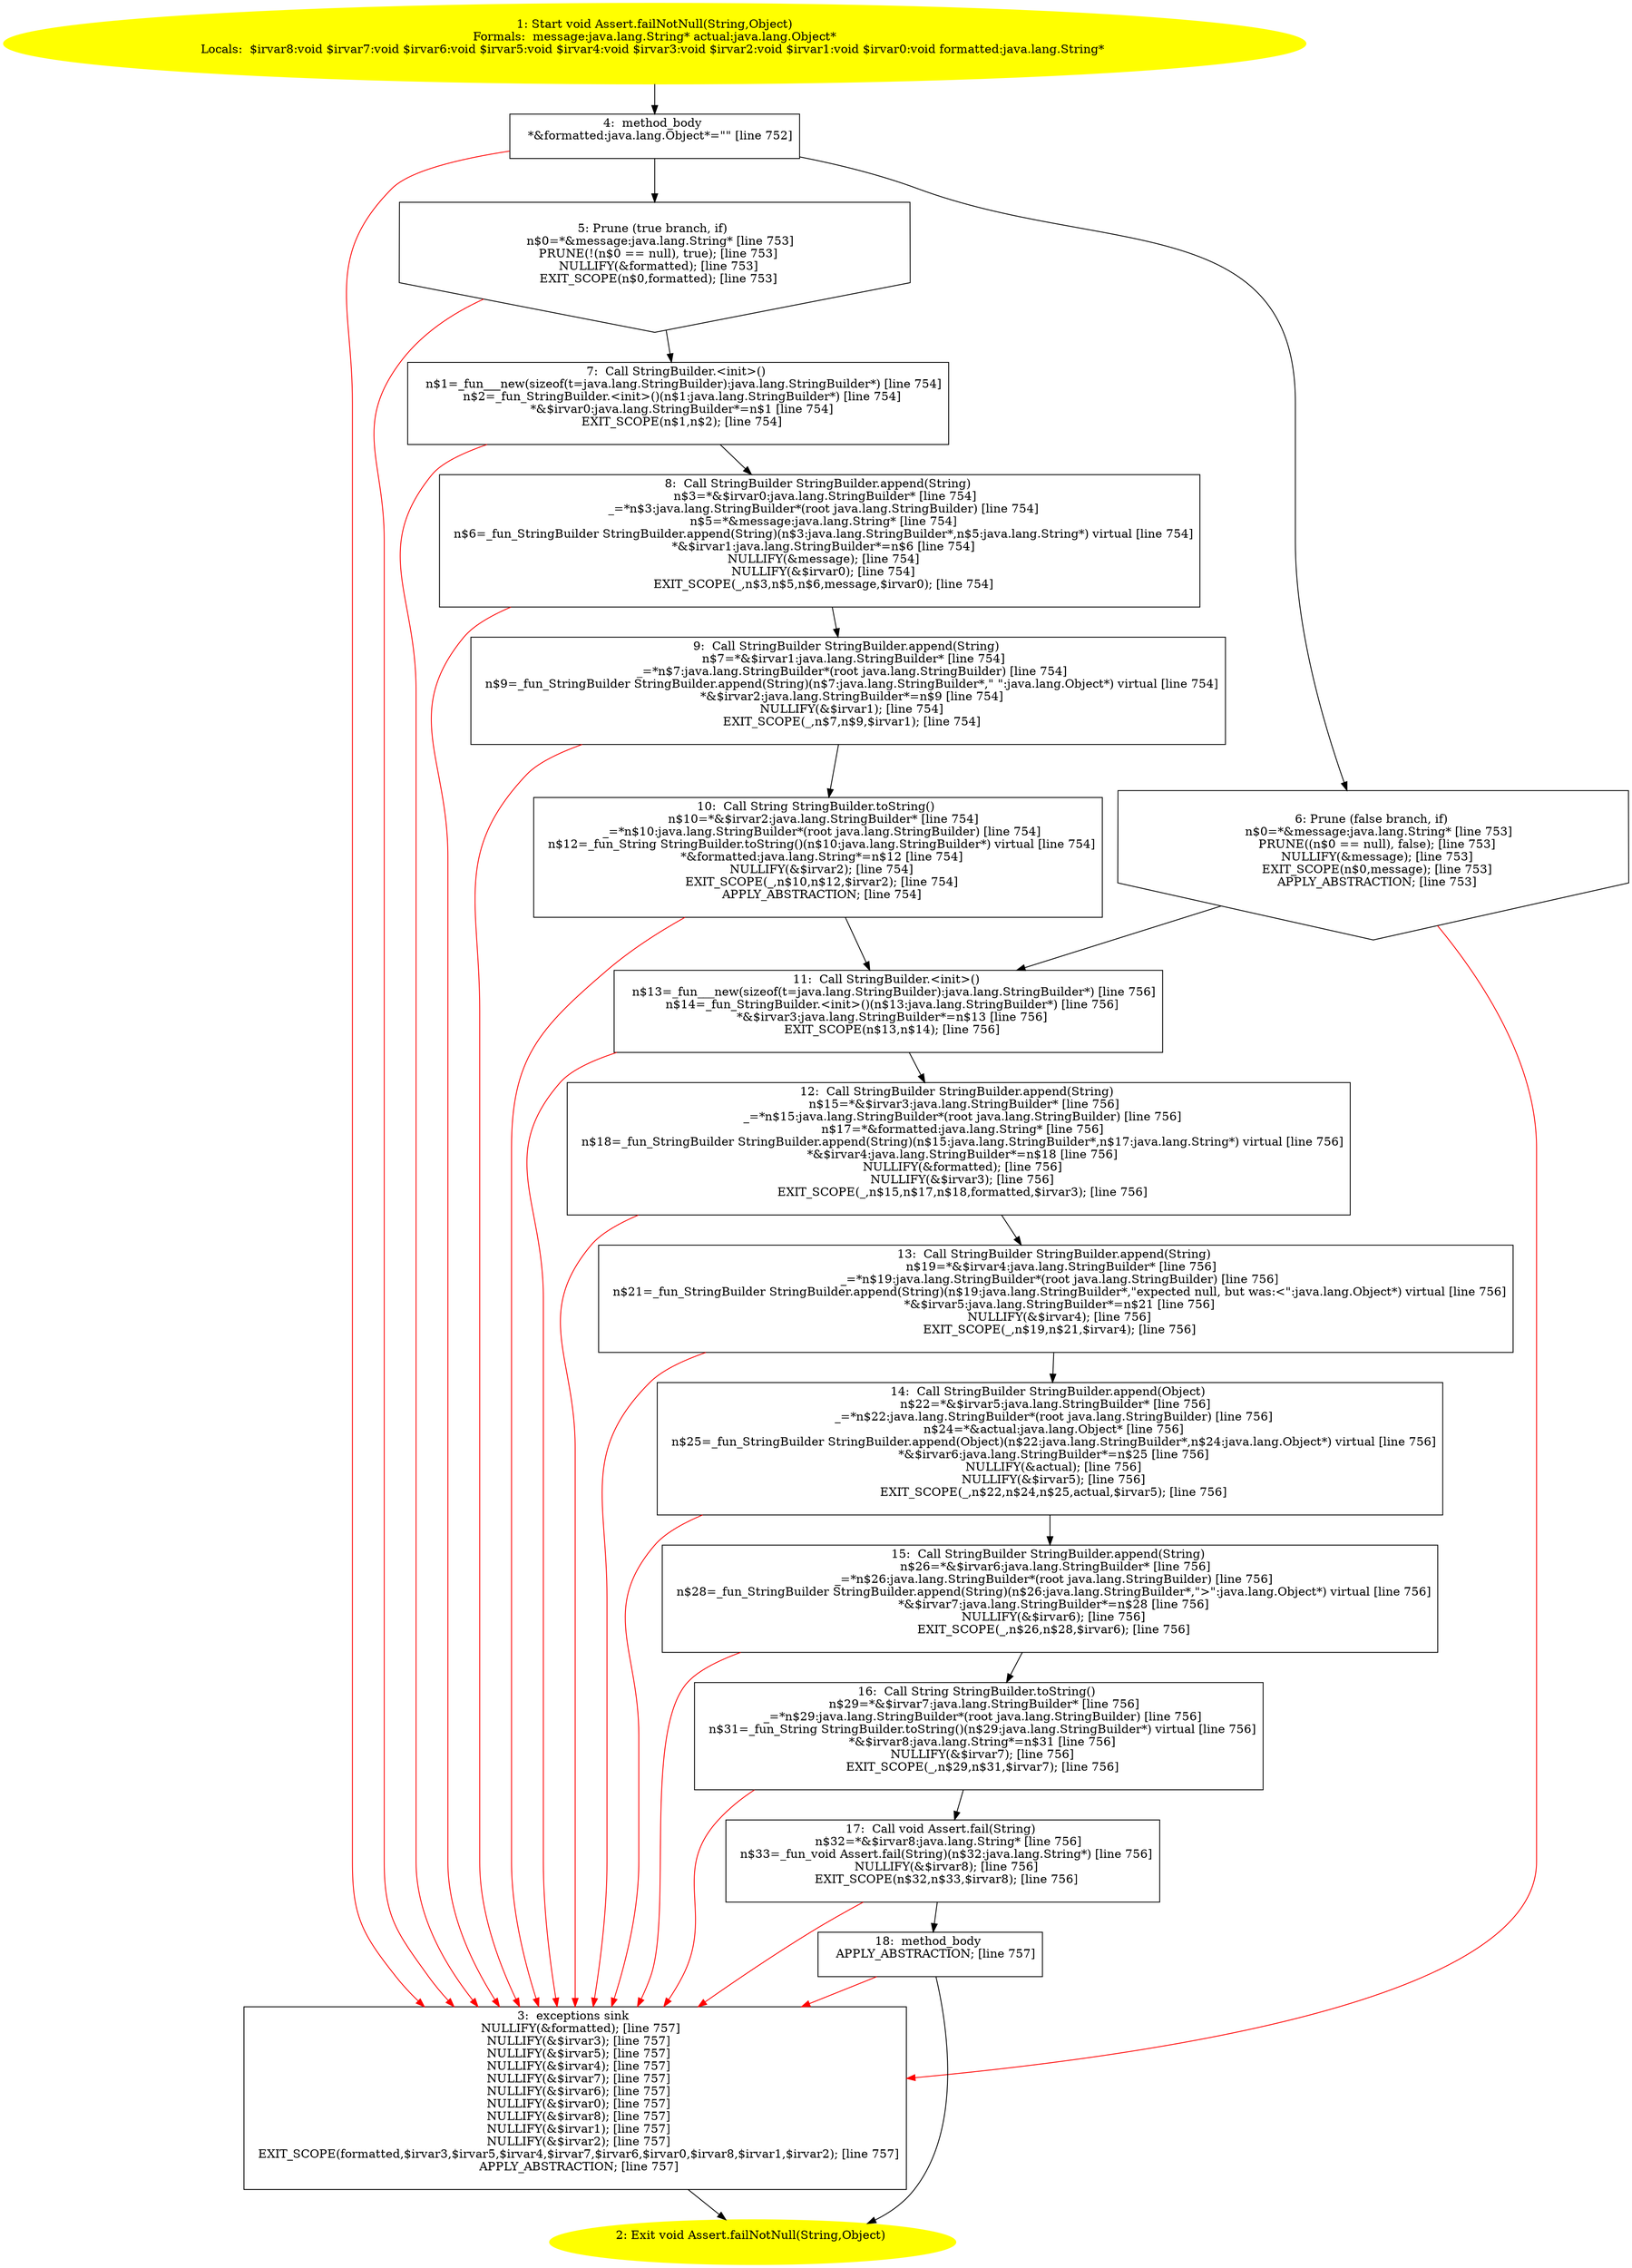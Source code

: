 /* @generated */
digraph cfg {
"org.junit.Assert.failNotNull(java.lang.String,java.lang.Object):void.5d8500ce49aa6bc1c96da448f83612be_1" [label="1: Start void Assert.failNotNull(String,Object)\nFormals:  message:java.lang.String* actual:java.lang.Object*\nLocals:  $irvar8:void $irvar7:void $irvar6:void $irvar5:void $irvar4:void $irvar3:void $irvar2:void $irvar1:void $irvar0:void formatted:java.lang.String* \n  " color=yellow style=filled]
	

	 "org.junit.Assert.failNotNull(java.lang.String,java.lang.Object):void.5d8500ce49aa6bc1c96da448f83612be_1" -> "org.junit.Assert.failNotNull(java.lang.String,java.lang.Object):void.5d8500ce49aa6bc1c96da448f83612be_4" ;
"org.junit.Assert.failNotNull(java.lang.String,java.lang.Object):void.5d8500ce49aa6bc1c96da448f83612be_2" [label="2: Exit void Assert.failNotNull(String,Object) \n  " color=yellow style=filled]
	

"org.junit.Assert.failNotNull(java.lang.String,java.lang.Object):void.5d8500ce49aa6bc1c96da448f83612be_3" [label="3:  exceptions sink \n   NULLIFY(&formatted); [line 757]\n  NULLIFY(&$irvar3); [line 757]\n  NULLIFY(&$irvar5); [line 757]\n  NULLIFY(&$irvar4); [line 757]\n  NULLIFY(&$irvar7); [line 757]\n  NULLIFY(&$irvar6); [line 757]\n  NULLIFY(&$irvar0); [line 757]\n  NULLIFY(&$irvar8); [line 757]\n  NULLIFY(&$irvar1); [line 757]\n  NULLIFY(&$irvar2); [line 757]\n  EXIT_SCOPE(formatted,$irvar3,$irvar5,$irvar4,$irvar7,$irvar6,$irvar0,$irvar8,$irvar1,$irvar2); [line 757]\n  APPLY_ABSTRACTION; [line 757]\n " shape="box"]
	

	 "org.junit.Assert.failNotNull(java.lang.String,java.lang.Object):void.5d8500ce49aa6bc1c96da448f83612be_3" -> "org.junit.Assert.failNotNull(java.lang.String,java.lang.Object):void.5d8500ce49aa6bc1c96da448f83612be_2" ;
"org.junit.Assert.failNotNull(java.lang.String,java.lang.Object):void.5d8500ce49aa6bc1c96da448f83612be_4" [label="4:  method_body \n   *&formatted:java.lang.Object*=\"\" [line 752]\n " shape="box"]
	

	 "org.junit.Assert.failNotNull(java.lang.String,java.lang.Object):void.5d8500ce49aa6bc1c96da448f83612be_4" -> "org.junit.Assert.failNotNull(java.lang.String,java.lang.Object):void.5d8500ce49aa6bc1c96da448f83612be_5" ;
	 "org.junit.Assert.failNotNull(java.lang.String,java.lang.Object):void.5d8500ce49aa6bc1c96da448f83612be_4" -> "org.junit.Assert.failNotNull(java.lang.String,java.lang.Object):void.5d8500ce49aa6bc1c96da448f83612be_6" ;
	 "org.junit.Assert.failNotNull(java.lang.String,java.lang.Object):void.5d8500ce49aa6bc1c96da448f83612be_4" -> "org.junit.Assert.failNotNull(java.lang.String,java.lang.Object):void.5d8500ce49aa6bc1c96da448f83612be_3" [color="red" ];
"org.junit.Assert.failNotNull(java.lang.String,java.lang.Object):void.5d8500ce49aa6bc1c96da448f83612be_5" [label="5: Prune (true branch, if) \n   n$0=*&message:java.lang.String* [line 753]\n  PRUNE(!(n$0 == null), true); [line 753]\n  NULLIFY(&formatted); [line 753]\n  EXIT_SCOPE(n$0,formatted); [line 753]\n " shape="invhouse"]
	

	 "org.junit.Assert.failNotNull(java.lang.String,java.lang.Object):void.5d8500ce49aa6bc1c96da448f83612be_5" -> "org.junit.Assert.failNotNull(java.lang.String,java.lang.Object):void.5d8500ce49aa6bc1c96da448f83612be_7" ;
	 "org.junit.Assert.failNotNull(java.lang.String,java.lang.Object):void.5d8500ce49aa6bc1c96da448f83612be_5" -> "org.junit.Assert.failNotNull(java.lang.String,java.lang.Object):void.5d8500ce49aa6bc1c96da448f83612be_3" [color="red" ];
"org.junit.Assert.failNotNull(java.lang.String,java.lang.Object):void.5d8500ce49aa6bc1c96da448f83612be_6" [label="6: Prune (false branch, if) \n   n$0=*&message:java.lang.String* [line 753]\n  PRUNE((n$0 == null), false); [line 753]\n  NULLIFY(&message); [line 753]\n  EXIT_SCOPE(n$0,message); [line 753]\n  APPLY_ABSTRACTION; [line 753]\n " shape="invhouse"]
	

	 "org.junit.Assert.failNotNull(java.lang.String,java.lang.Object):void.5d8500ce49aa6bc1c96da448f83612be_6" -> "org.junit.Assert.failNotNull(java.lang.String,java.lang.Object):void.5d8500ce49aa6bc1c96da448f83612be_11" ;
	 "org.junit.Assert.failNotNull(java.lang.String,java.lang.Object):void.5d8500ce49aa6bc1c96da448f83612be_6" -> "org.junit.Assert.failNotNull(java.lang.String,java.lang.Object):void.5d8500ce49aa6bc1c96da448f83612be_3" [color="red" ];
"org.junit.Assert.failNotNull(java.lang.String,java.lang.Object):void.5d8500ce49aa6bc1c96da448f83612be_7" [label="7:  Call StringBuilder.<init>() \n   n$1=_fun___new(sizeof(t=java.lang.StringBuilder):java.lang.StringBuilder*) [line 754]\n  n$2=_fun_StringBuilder.<init>()(n$1:java.lang.StringBuilder*) [line 754]\n  *&$irvar0:java.lang.StringBuilder*=n$1 [line 754]\n  EXIT_SCOPE(n$1,n$2); [line 754]\n " shape="box"]
	

	 "org.junit.Assert.failNotNull(java.lang.String,java.lang.Object):void.5d8500ce49aa6bc1c96da448f83612be_7" -> "org.junit.Assert.failNotNull(java.lang.String,java.lang.Object):void.5d8500ce49aa6bc1c96da448f83612be_8" ;
	 "org.junit.Assert.failNotNull(java.lang.String,java.lang.Object):void.5d8500ce49aa6bc1c96da448f83612be_7" -> "org.junit.Assert.failNotNull(java.lang.String,java.lang.Object):void.5d8500ce49aa6bc1c96da448f83612be_3" [color="red" ];
"org.junit.Assert.failNotNull(java.lang.String,java.lang.Object):void.5d8500ce49aa6bc1c96da448f83612be_8" [label="8:  Call StringBuilder StringBuilder.append(String) \n   n$3=*&$irvar0:java.lang.StringBuilder* [line 754]\n  _=*n$3:java.lang.StringBuilder*(root java.lang.StringBuilder) [line 754]\n  n$5=*&message:java.lang.String* [line 754]\n  n$6=_fun_StringBuilder StringBuilder.append(String)(n$3:java.lang.StringBuilder*,n$5:java.lang.String*) virtual [line 754]\n  *&$irvar1:java.lang.StringBuilder*=n$6 [line 754]\n  NULLIFY(&message); [line 754]\n  NULLIFY(&$irvar0); [line 754]\n  EXIT_SCOPE(_,n$3,n$5,n$6,message,$irvar0); [line 754]\n " shape="box"]
	

	 "org.junit.Assert.failNotNull(java.lang.String,java.lang.Object):void.5d8500ce49aa6bc1c96da448f83612be_8" -> "org.junit.Assert.failNotNull(java.lang.String,java.lang.Object):void.5d8500ce49aa6bc1c96da448f83612be_9" ;
	 "org.junit.Assert.failNotNull(java.lang.String,java.lang.Object):void.5d8500ce49aa6bc1c96da448f83612be_8" -> "org.junit.Assert.failNotNull(java.lang.String,java.lang.Object):void.5d8500ce49aa6bc1c96da448f83612be_3" [color="red" ];
"org.junit.Assert.failNotNull(java.lang.String,java.lang.Object):void.5d8500ce49aa6bc1c96da448f83612be_9" [label="9:  Call StringBuilder StringBuilder.append(String) \n   n$7=*&$irvar1:java.lang.StringBuilder* [line 754]\n  _=*n$7:java.lang.StringBuilder*(root java.lang.StringBuilder) [line 754]\n  n$9=_fun_StringBuilder StringBuilder.append(String)(n$7:java.lang.StringBuilder*,\" \":java.lang.Object*) virtual [line 754]\n  *&$irvar2:java.lang.StringBuilder*=n$9 [line 754]\n  NULLIFY(&$irvar1); [line 754]\n  EXIT_SCOPE(_,n$7,n$9,$irvar1); [line 754]\n " shape="box"]
	

	 "org.junit.Assert.failNotNull(java.lang.String,java.lang.Object):void.5d8500ce49aa6bc1c96da448f83612be_9" -> "org.junit.Assert.failNotNull(java.lang.String,java.lang.Object):void.5d8500ce49aa6bc1c96da448f83612be_10" ;
	 "org.junit.Assert.failNotNull(java.lang.String,java.lang.Object):void.5d8500ce49aa6bc1c96da448f83612be_9" -> "org.junit.Assert.failNotNull(java.lang.String,java.lang.Object):void.5d8500ce49aa6bc1c96da448f83612be_3" [color="red" ];
"org.junit.Assert.failNotNull(java.lang.String,java.lang.Object):void.5d8500ce49aa6bc1c96da448f83612be_10" [label="10:  Call String StringBuilder.toString() \n   n$10=*&$irvar2:java.lang.StringBuilder* [line 754]\n  _=*n$10:java.lang.StringBuilder*(root java.lang.StringBuilder) [line 754]\n  n$12=_fun_String StringBuilder.toString()(n$10:java.lang.StringBuilder*) virtual [line 754]\n  *&formatted:java.lang.String*=n$12 [line 754]\n  NULLIFY(&$irvar2); [line 754]\n  EXIT_SCOPE(_,n$10,n$12,$irvar2); [line 754]\n  APPLY_ABSTRACTION; [line 754]\n " shape="box"]
	

	 "org.junit.Assert.failNotNull(java.lang.String,java.lang.Object):void.5d8500ce49aa6bc1c96da448f83612be_10" -> "org.junit.Assert.failNotNull(java.lang.String,java.lang.Object):void.5d8500ce49aa6bc1c96da448f83612be_11" ;
	 "org.junit.Assert.failNotNull(java.lang.String,java.lang.Object):void.5d8500ce49aa6bc1c96da448f83612be_10" -> "org.junit.Assert.failNotNull(java.lang.String,java.lang.Object):void.5d8500ce49aa6bc1c96da448f83612be_3" [color="red" ];
"org.junit.Assert.failNotNull(java.lang.String,java.lang.Object):void.5d8500ce49aa6bc1c96da448f83612be_11" [label="11:  Call StringBuilder.<init>() \n   n$13=_fun___new(sizeof(t=java.lang.StringBuilder):java.lang.StringBuilder*) [line 756]\n  n$14=_fun_StringBuilder.<init>()(n$13:java.lang.StringBuilder*) [line 756]\n  *&$irvar3:java.lang.StringBuilder*=n$13 [line 756]\n  EXIT_SCOPE(n$13,n$14); [line 756]\n " shape="box"]
	

	 "org.junit.Assert.failNotNull(java.lang.String,java.lang.Object):void.5d8500ce49aa6bc1c96da448f83612be_11" -> "org.junit.Assert.failNotNull(java.lang.String,java.lang.Object):void.5d8500ce49aa6bc1c96da448f83612be_12" ;
	 "org.junit.Assert.failNotNull(java.lang.String,java.lang.Object):void.5d8500ce49aa6bc1c96da448f83612be_11" -> "org.junit.Assert.failNotNull(java.lang.String,java.lang.Object):void.5d8500ce49aa6bc1c96da448f83612be_3" [color="red" ];
"org.junit.Assert.failNotNull(java.lang.String,java.lang.Object):void.5d8500ce49aa6bc1c96da448f83612be_12" [label="12:  Call StringBuilder StringBuilder.append(String) \n   n$15=*&$irvar3:java.lang.StringBuilder* [line 756]\n  _=*n$15:java.lang.StringBuilder*(root java.lang.StringBuilder) [line 756]\n  n$17=*&formatted:java.lang.String* [line 756]\n  n$18=_fun_StringBuilder StringBuilder.append(String)(n$15:java.lang.StringBuilder*,n$17:java.lang.String*) virtual [line 756]\n  *&$irvar4:java.lang.StringBuilder*=n$18 [line 756]\n  NULLIFY(&formatted); [line 756]\n  NULLIFY(&$irvar3); [line 756]\n  EXIT_SCOPE(_,n$15,n$17,n$18,formatted,$irvar3); [line 756]\n " shape="box"]
	

	 "org.junit.Assert.failNotNull(java.lang.String,java.lang.Object):void.5d8500ce49aa6bc1c96da448f83612be_12" -> "org.junit.Assert.failNotNull(java.lang.String,java.lang.Object):void.5d8500ce49aa6bc1c96da448f83612be_13" ;
	 "org.junit.Assert.failNotNull(java.lang.String,java.lang.Object):void.5d8500ce49aa6bc1c96da448f83612be_12" -> "org.junit.Assert.failNotNull(java.lang.String,java.lang.Object):void.5d8500ce49aa6bc1c96da448f83612be_3" [color="red" ];
"org.junit.Assert.failNotNull(java.lang.String,java.lang.Object):void.5d8500ce49aa6bc1c96da448f83612be_13" [label="13:  Call StringBuilder StringBuilder.append(String) \n   n$19=*&$irvar4:java.lang.StringBuilder* [line 756]\n  _=*n$19:java.lang.StringBuilder*(root java.lang.StringBuilder) [line 756]\n  n$21=_fun_StringBuilder StringBuilder.append(String)(n$19:java.lang.StringBuilder*,\"expected null, but was:<\":java.lang.Object*) virtual [line 756]\n  *&$irvar5:java.lang.StringBuilder*=n$21 [line 756]\n  NULLIFY(&$irvar4); [line 756]\n  EXIT_SCOPE(_,n$19,n$21,$irvar4); [line 756]\n " shape="box"]
	

	 "org.junit.Assert.failNotNull(java.lang.String,java.lang.Object):void.5d8500ce49aa6bc1c96da448f83612be_13" -> "org.junit.Assert.failNotNull(java.lang.String,java.lang.Object):void.5d8500ce49aa6bc1c96da448f83612be_14" ;
	 "org.junit.Assert.failNotNull(java.lang.String,java.lang.Object):void.5d8500ce49aa6bc1c96da448f83612be_13" -> "org.junit.Assert.failNotNull(java.lang.String,java.lang.Object):void.5d8500ce49aa6bc1c96da448f83612be_3" [color="red" ];
"org.junit.Assert.failNotNull(java.lang.String,java.lang.Object):void.5d8500ce49aa6bc1c96da448f83612be_14" [label="14:  Call StringBuilder StringBuilder.append(Object) \n   n$22=*&$irvar5:java.lang.StringBuilder* [line 756]\n  _=*n$22:java.lang.StringBuilder*(root java.lang.StringBuilder) [line 756]\n  n$24=*&actual:java.lang.Object* [line 756]\n  n$25=_fun_StringBuilder StringBuilder.append(Object)(n$22:java.lang.StringBuilder*,n$24:java.lang.Object*) virtual [line 756]\n  *&$irvar6:java.lang.StringBuilder*=n$25 [line 756]\n  NULLIFY(&actual); [line 756]\n  NULLIFY(&$irvar5); [line 756]\n  EXIT_SCOPE(_,n$22,n$24,n$25,actual,$irvar5); [line 756]\n " shape="box"]
	

	 "org.junit.Assert.failNotNull(java.lang.String,java.lang.Object):void.5d8500ce49aa6bc1c96da448f83612be_14" -> "org.junit.Assert.failNotNull(java.lang.String,java.lang.Object):void.5d8500ce49aa6bc1c96da448f83612be_15" ;
	 "org.junit.Assert.failNotNull(java.lang.String,java.lang.Object):void.5d8500ce49aa6bc1c96da448f83612be_14" -> "org.junit.Assert.failNotNull(java.lang.String,java.lang.Object):void.5d8500ce49aa6bc1c96da448f83612be_3" [color="red" ];
"org.junit.Assert.failNotNull(java.lang.String,java.lang.Object):void.5d8500ce49aa6bc1c96da448f83612be_15" [label="15:  Call StringBuilder StringBuilder.append(String) \n   n$26=*&$irvar6:java.lang.StringBuilder* [line 756]\n  _=*n$26:java.lang.StringBuilder*(root java.lang.StringBuilder) [line 756]\n  n$28=_fun_StringBuilder StringBuilder.append(String)(n$26:java.lang.StringBuilder*,\">\":java.lang.Object*) virtual [line 756]\n  *&$irvar7:java.lang.StringBuilder*=n$28 [line 756]\n  NULLIFY(&$irvar6); [line 756]\n  EXIT_SCOPE(_,n$26,n$28,$irvar6); [line 756]\n " shape="box"]
	

	 "org.junit.Assert.failNotNull(java.lang.String,java.lang.Object):void.5d8500ce49aa6bc1c96da448f83612be_15" -> "org.junit.Assert.failNotNull(java.lang.String,java.lang.Object):void.5d8500ce49aa6bc1c96da448f83612be_16" ;
	 "org.junit.Assert.failNotNull(java.lang.String,java.lang.Object):void.5d8500ce49aa6bc1c96da448f83612be_15" -> "org.junit.Assert.failNotNull(java.lang.String,java.lang.Object):void.5d8500ce49aa6bc1c96da448f83612be_3" [color="red" ];
"org.junit.Assert.failNotNull(java.lang.String,java.lang.Object):void.5d8500ce49aa6bc1c96da448f83612be_16" [label="16:  Call String StringBuilder.toString() \n   n$29=*&$irvar7:java.lang.StringBuilder* [line 756]\n  _=*n$29:java.lang.StringBuilder*(root java.lang.StringBuilder) [line 756]\n  n$31=_fun_String StringBuilder.toString()(n$29:java.lang.StringBuilder*) virtual [line 756]\n  *&$irvar8:java.lang.String*=n$31 [line 756]\n  NULLIFY(&$irvar7); [line 756]\n  EXIT_SCOPE(_,n$29,n$31,$irvar7); [line 756]\n " shape="box"]
	

	 "org.junit.Assert.failNotNull(java.lang.String,java.lang.Object):void.5d8500ce49aa6bc1c96da448f83612be_16" -> "org.junit.Assert.failNotNull(java.lang.String,java.lang.Object):void.5d8500ce49aa6bc1c96da448f83612be_17" ;
	 "org.junit.Assert.failNotNull(java.lang.String,java.lang.Object):void.5d8500ce49aa6bc1c96da448f83612be_16" -> "org.junit.Assert.failNotNull(java.lang.String,java.lang.Object):void.5d8500ce49aa6bc1c96da448f83612be_3" [color="red" ];
"org.junit.Assert.failNotNull(java.lang.String,java.lang.Object):void.5d8500ce49aa6bc1c96da448f83612be_17" [label="17:  Call void Assert.fail(String) \n   n$32=*&$irvar8:java.lang.String* [line 756]\n  n$33=_fun_void Assert.fail(String)(n$32:java.lang.String*) [line 756]\n  NULLIFY(&$irvar8); [line 756]\n  EXIT_SCOPE(n$32,n$33,$irvar8); [line 756]\n " shape="box"]
	

	 "org.junit.Assert.failNotNull(java.lang.String,java.lang.Object):void.5d8500ce49aa6bc1c96da448f83612be_17" -> "org.junit.Assert.failNotNull(java.lang.String,java.lang.Object):void.5d8500ce49aa6bc1c96da448f83612be_18" ;
	 "org.junit.Assert.failNotNull(java.lang.String,java.lang.Object):void.5d8500ce49aa6bc1c96da448f83612be_17" -> "org.junit.Assert.failNotNull(java.lang.String,java.lang.Object):void.5d8500ce49aa6bc1c96da448f83612be_3" [color="red" ];
"org.junit.Assert.failNotNull(java.lang.String,java.lang.Object):void.5d8500ce49aa6bc1c96da448f83612be_18" [label="18:  method_body \n   APPLY_ABSTRACTION; [line 757]\n " shape="box"]
	

	 "org.junit.Assert.failNotNull(java.lang.String,java.lang.Object):void.5d8500ce49aa6bc1c96da448f83612be_18" -> "org.junit.Assert.failNotNull(java.lang.String,java.lang.Object):void.5d8500ce49aa6bc1c96da448f83612be_2" ;
	 "org.junit.Assert.failNotNull(java.lang.String,java.lang.Object):void.5d8500ce49aa6bc1c96da448f83612be_18" -> "org.junit.Assert.failNotNull(java.lang.String,java.lang.Object):void.5d8500ce49aa6bc1c96da448f83612be_3" [color="red" ];
}

